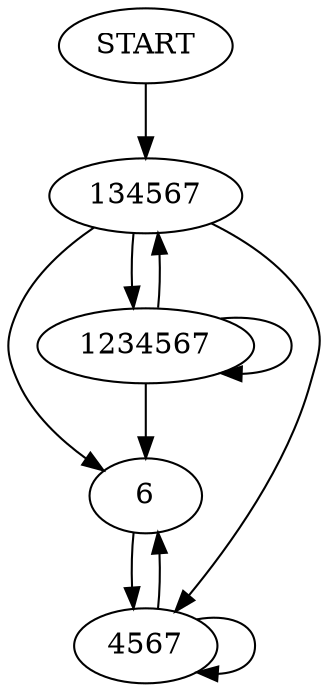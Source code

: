 digraph "" {
	START -> 134567	[key=0];
	134567 -> 6	[key=0,
		letter="$"];
	134567 -> 4567	[key=0,
		final=True,
		letter=b];
	134567 -> 1234567	[key=0,
		final=True,
		letter=a];
	6 -> 4567	[key=0,
		final=True,
		letter=b];
	4567 -> 6	[key=0,
		letter="$"];
	4567 -> 4567	[key=0,
		final=True,
		letter=b];
	1234567 -> 134567	[key=0,
		final=True,
		letter=b];
	1234567 -> 6	[key=0,
		letter="$"];
	1234567 -> 1234567	[key=0,
		final=True,
		letter=a];
}
